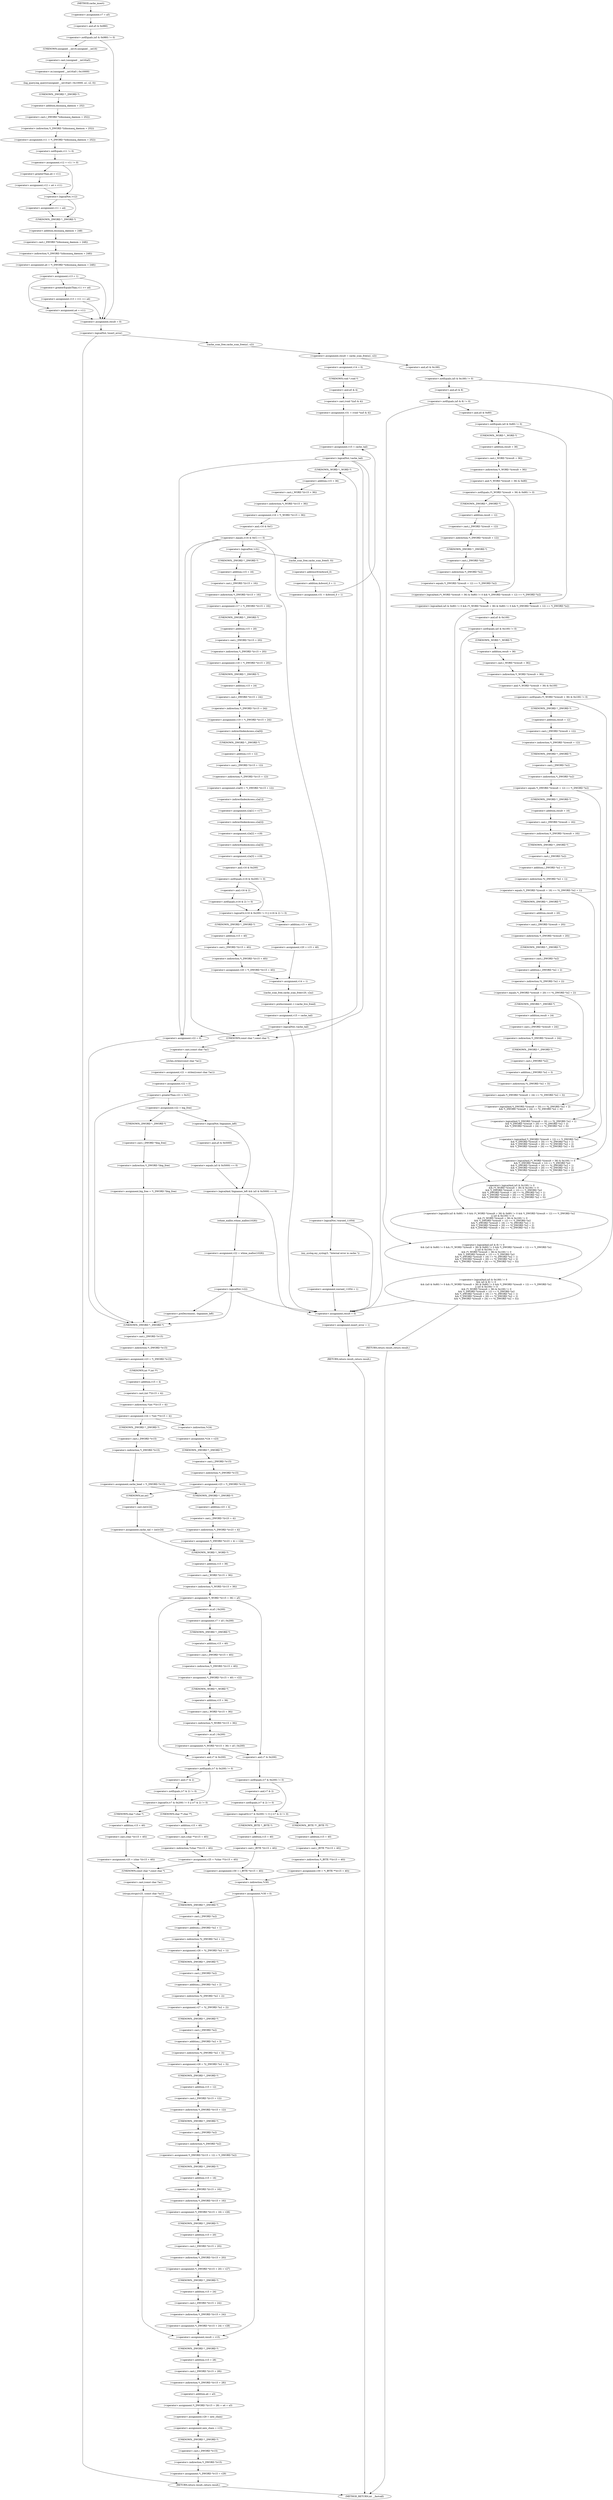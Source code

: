 digraph cache_insert {  
"1000156" [label = "(<operator>.assignment,v7 = a5)" ]
"1000160" [label = "(<operator>.notEquals,(a5 & 0x980) != 0)" ]
"1000161" [label = "(<operator>.and,a5 & 0x980)" ]
"1000166" [label = "(log_query,log_query((unsigned __int16)a5 | 0x10000, a1, s2, 0))" ]
"1000167" [label = "(<operator>.or,(unsigned __int16)a5 | 0x10000)" ]
"1000168" [label = "(<operator>.cast,(unsigned __int16)a5)" ]
"1000169" [label = "(UNKNOWN,unsigned __int16,unsigned __int16)" ]
"1000175" [label = "(<operator>.assignment,v11 = *(_DWORD *)(dnsmasq_daemon + 252))" ]
"1000177" [label = "(<operator>.indirection,*(_DWORD *)(dnsmasq_daemon + 252))" ]
"1000178" [label = "(<operator>.cast,(_DWORD *)(dnsmasq_daemon + 252))" ]
"1000179" [label = "(UNKNOWN,_DWORD *,_DWORD *)" ]
"1000180" [label = "(<operator>.addition,dnsmasq_daemon + 252)" ]
"1000183" [label = "(<operator>.assignment,v12 = v11 != 0)" ]
"1000185" [label = "(<operator>.notEquals,v11 != 0)" ]
"1000190" [label = "(<operator>.assignment,v12 = a4 > v11)" ]
"1000192" [label = "(<operator>.greaterThan,a4 > v11)" ]
"1000196" [label = "(<operator>.logicalNot,!v12)" ]
"1000198" [label = "(<operator>.assignment,v11 = a4)" ]
"1000201" [label = "(<operator>.assignment,a4 = *(_DWORD *)(dnsmasq_daemon + 248))" ]
"1000203" [label = "(<operator>.indirection,*(_DWORD *)(dnsmasq_daemon + 248))" ]
"1000204" [label = "(<operator>.cast,(_DWORD *)(dnsmasq_daemon + 248))" ]
"1000205" [label = "(UNKNOWN,_DWORD *,_DWORD *)" ]
"1000206" [label = "(<operator>.addition,dnsmasq_daemon + 248)" ]
"1000209" [label = "(<operator>.assignment,v13 = 1)" ]
"1000214" [label = "(<operator>.assignment,v13 = v11 >= a4)" ]
"1000216" [label = "(<operator>.greaterEqualsThan,v11 >= a4)" ]
"1000221" [label = "(<operator>.assignment,a4 = v11)" ]
"1000224" [label = "(<operator>.assignment,result = 0)" ]
"1000228" [label = "(<operator>.logicalNot,!insert_error)" ]
"1000231" [label = "(<operator>.assignment,result = cache_scan_free(a1, s2))" ]
"1000233" [label = "(cache_scan_free,cache_scan_free(a1, s2))" ]
"1000240" [label = "(<operator>.logicalAnd,(a5 & 0x180) != 0\n        && (a5 & 8) != 0\n        && ((a5 & 0x80) != 0 && (*(_WORD *)(result + 36) & 0x80) != 0 && *(_DWORD *)(result + 12) == *(_DWORD *)s2\n         || (a5 & 0x100) != 0\n         && (*(_WORD *)(result + 36) & 0x100) != 0\n         && *(_DWORD *)(result + 12) == *(_DWORD *)s2\n         && *(_DWORD *)(result + 16) == *((_DWORD *)s2 + 1)\n         && *(_DWORD *)(result + 20) == *((_DWORD *)s2 + 2)\n         && *(_DWORD *)(result + 24) == *((_DWORD *)s2 + 3)))" ]
"1000241" [label = "(<operator>.notEquals,(a5 & 0x180) != 0)" ]
"1000242" [label = "(<operator>.and,a5 & 0x180)" ]
"1000246" [label = "(<operator>.logicalAnd,(a5 & 8) != 0\n        && ((a5 & 0x80) != 0 && (*(_WORD *)(result + 36) & 0x80) != 0 && *(_DWORD *)(result + 12) == *(_DWORD *)s2\n         || (a5 & 0x100) != 0\n         && (*(_WORD *)(result + 36) & 0x100) != 0\n         && *(_DWORD *)(result + 12) == *(_DWORD *)s2\n         && *(_DWORD *)(result + 16) == *((_DWORD *)s2 + 1)\n         && *(_DWORD *)(result + 20) == *((_DWORD *)s2 + 2)\n         && *(_DWORD *)(result + 24) == *((_DWORD *)s2 + 3)))" ]
"1000247" [label = "(<operator>.notEquals,(a5 & 8) != 0)" ]
"1000248" [label = "(<operator>.and,a5 & 8)" ]
"1000252" [label = "(<operator>.logicalOr,(a5 & 0x80) != 0 && (*(_WORD *)(result + 36) & 0x80) != 0 && *(_DWORD *)(result + 12) == *(_DWORD *)s2\n         || (a5 & 0x100) != 0\n         && (*(_WORD *)(result + 36) & 0x100) != 0\n         && *(_DWORD *)(result + 12) == *(_DWORD *)s2\n         && *(_DWORD *)(result + 16) == *((_DWORD *)s2 + 1)\n         && *(_DWORD *)(result + 20) == *((_DWORD *)s2 + 2)\n         && *(_DWORD *)(result + 24) == *((_DWORD *)s2 + 3))" ]
"1000253" [label = "(<operator>.logicalAnd,(a5 & 0x80) != 0 && (*(_WORD *)(result + 36) & 0x80) != 0 && *(_DWORD *)(result + 12) == *(_DWORD *)s2)" ]
"1000254" [label = "(<operator>.notEquals,(a5 & 0x80) != 0)" ]
"1000255" [label = "(<operator>.and,a5 & 0x80)" ]
"1000259" [label = "(<operator>.logicalAnd,(*(_WORD *)(result + 36) & 0x80) != 0 && *(_DWORD *)(result + 12) == *(_DWORD *)s2)" ]
"1000260" [label = "(<operator>.notEquals,(*(_WORD *)(result + 36) & 0x80) != 0)" ]
"1000261" [label = "(<operator>.and,*(_WORD *)(result + 36) & 0x80)" ]
"1000262" [label = "(<operator>.indirection,*(_WORD *)(result + 36))" ]
"1000263" [label = "(<operator>.cast,(_WORD *)(result + 36))" ]
"1000264" [label = "(UNKNOWN,_WORD *,_WORD *)" ]
"1000265" [label = "(<operator>.addition,result + 36)" ]
"1000270" [label = "(<operator>.equals,*(_DWORD *)(result + 12) == *(_DWORD *)s2)" ]
"1000271" [label = "(<operator>.indirection,*(_DWORD *)(result + 12))" ]
"1000272" [label = "(<operator>.cast,(_DWORD *)(result + 12))" ]
"1000273" [label = "(UNKNOWN,_DWORD *,_DWORD *)" ]
"1000274" [label = "(<operator>.addition,result + 12)" ]
"1000277" [label = "(<operator>.indirection,*(_DWORD *)s2)" ]
"1000278" [label = "(<operator>.cast,(_DWORD *)s2)" ]
"1000279" [label = "(UNKNOWN,_DWORD *,_DWORD *)" ]
"1000281" [label = "(<operator>.logicalAnd,(a5 & 0x100) != 0\n         && (*(_WORD *)(result + 36) & 0x100) != 0\n         && *(_DWORD *)(result + 12) == *(_DWORD *)s2\n         && *(_DWORD *)(result + 16) == *((_DWORD *)s2 + 1)\n         && *(_DWORD *)(result + 20) == *((_DWORD *)s2 + 2)\n         && *(_DWORD *)(result + 24) == *((_DWORD *)s2 + 3))" ]
"1000282" [label = "(<operator>.notEquals,(a5 & 0x100) != 0)" ]
"1000283" [label = "(<operator>.and,a5 & 0x100)" ]
"1000287" [label = "(<operator>.logicalAnd,(*(_WORD *)(result + 36) & 0x100) != 0\n         && *(_DWORD *)(result + 12) == *(_DWORD *)s2\n         && *(_DWORD *)(result + 16) == *((_DWORD *)s2 + 1)\n         && *(_DWORD *)(result + 20) == *((_DWORD *)s2 + 2)\n         && *(_DWORD *)(result + 24) == *((_DWORD *)s2 + 3))" ]
"1000288" [label = "(<operator>.notEquals,(*(_WORD *)(result + 36) & 0x100) != 0)" ]
"1000289" [label = "(<operator>.and,*(_WORD *)(result + 36) & 0x100)" ]
"1000290" [label = "(<operator>.indirection,*(_WORD *)(result + 36))" ]
"1000291" [label = "(<operator>.cast,(_WORD *)(result + 36))" ]
"1000292" [label = "(UNKNOWN,_WORD *,_WORD *)" ]
"1000293" [label = "(<operator>.addition,result + 36)" ]
"1000298" [label = "(<operator>.logicalAnd,*(_DWORD *)(result + 12) == *(_DWORD *)s2\n         && *(_DWORD *)(result + 16) == *((_DWORD *)s2 + 1)\n         && *(_DWORD *)(result + 20) == *((_DWORD *)s2 + 2)\n         && *(_DWORD *)(result + 24) == *((_DWORD *)s2 + 3))" ]
"1000299" [label = "(<operator>.equals,*(_DWORD *)(result + 12) == *(_DWORD *)s2)" ]
"1000300" [label = "(<operator>.indirection,*(_DWORD *)(result + 12))" ]
"1000301" [label = "(<operator>.cast,(_DWORD *)(result + 12))" ]
"1000302" [label = "(UNKNOWN,_DWORD *,_DWORD *)" ]
"1000303" [label = "(<operator>.addition,result + 12)" ]
"1000306" [label = "(<operator>.indirection,*(_DWORD *)s2)" ]
"1000307" [label = "(<operator>.cast,(_DWORD *)s2)" ]
"1000308" [label = "(UNKNOWN,_DWORD *,_DWORD *)" ]
"1000310" [label = "(<operator>.logicalAnd,*(_DWORD *)(result + 16) == *((_DWORD *)s2 + 1)\n         && *(_DWORD *)(result + 20) == *((_DWORD *)s2 + 2)\n         && *(_DWORD *)(result + 24) == *((_DWORD *)s2 + 3))" ]
"1000311" [label = "(<operator>.equals,*(_DWORD *)(result + 16) == *((_DWORD *)s2 + 1))" ]
"1000312" [label = "(<operator>.indirection,*(_DWORD *)(result + 16))" ]
"1000313" [label = "(<operator>.cast,(_DWORD *)(result + 16))" ]
"1000314" [label = "(UNKNOWN,_DWORD *,_DWORD *)" ]
"1000315" [label = "(<operator>.addition,result + 16)" ]
"1000318" [label = "(<operator>.indirection,*((_DWORD *)s2 + 1))" ]
"1000319" [label = "(<operator>.addition,(_DWORD *)s2 + 1)" ]
"1000320" [label = "(<operator>.cast,(_DWORD *)s2)" ]
"1000321" [label = "(UNKNOWN,_DWORD *,_DWORD *)" ]
"1000324" [label = "(<operator>.logicalAnd,*(_DWORD *)(result + 20) == *((_DWORD *)s2 + 2)\n         && *(_DWORD *)(result + 24) == *((_DWORD *)s2 + 3))" ]
"1000325" [label = "(<operator>.equals,*(_DWORD *)(result + 20) == *((_DWORD *)s2 + 2))" ]
"1000326" [label = "(<operator>.indirection,*(_DWORD *)(result + 20))" ]
"1000327" [label = "(<operator>.cast,(_DWORD *)(result + 20))" ]
"1000328" [label = "(UNKNOWN,_DWORD *,_DWORD *)" ]
"1000329" [label = "(<operator>.addition,result + 20)" ]
"1000332" [label = "(<operator>.indirection,*((_DWORD *)s2 + 2))" ]
"1000333" [label = "(<operator>.addition,(_DWORD *)s2 + 2)" ]
"1000334" [label = "(<operator>.cast,(_DWORD *)s2)" ]
"1000335" [label = "(UNKNOWN,_DWORD *,_DWORD *)" ]
"1000338" [label = "(<operator>.equals,*(_DWORD *)(result + 24) == *((_DWORD *)s2 + 3))" ]
"1000339" [label = "(<operator>.indirection,*(_DWORD *)(result + 24))" ]
"1000340" [label = "(<operator>.cast,(_DWORD *)(result + 24))" ]
"1000341" [label = "(UNKNOWN,_DWORD *,_DWORD *)" ]
"1000342" [label = "(<operator>.addition,result + 24)" ]
"1000345" [label = "(<operator>.indirection,*((_DWORD *)s2 + 3))" ]
"1000346" [label = "(<operator>.addition,(_DWORD *)s2 + 3)" ]
"1000347" [label = "(<operator>.cast,(_DWORD *)s2)" ]
"1000348" [label = "(UNKNOWN,_DWORD *,_DWORD *)" ]
"1000352" [label = "(RETURN,return result;,return result;)" ]
"1000355" [label = "(<operator>.assignment,result = 0)" ]
"1000358" [label = "(<operator>.assignment,insert_error = 1)" ]
"1000361" [label = "(RETURN,return result;,return result;)" ]
"1000363" [label = "(<operator>.assignment,v14 = 0)" ]
"1000366" [label = "(<operator>.assignment,v31 = (void *)(a5 & 4))" ]
"1000368" [label = "(<operator>.cast,(void *)(a5 & 4))" ]
"1000369" [label = "(UNKNOWN,void *,void *)" ]
"1000370" [label = "(<operator>.and,a5 & 4)" ]
"1000374" [label = "(<operator>.assignment,v15 = cache_tail)" ]
"1000378" [label = "(<operator>.logicalNot,!cache_tail)" ]
"1000384" [label = "(<operator>.assignment,v16 = *(_WORD *)(v15 + 36))" ]
"1000386" [label = "(<operator>.indirection,*(_WORD *)(v15 + 36))" ]
"1000387" [label = "(<operator>.cast,(_WORD *)(v15 + 36))" ]
"1000388" [label = "(UNKNOWN,_WORD *,_WORD *)" ]
"1000389" [label = "(<operator>.addition,v15 + 36)" ]
"1000393" [label = "(<operator>.equals,(v16 & 0xC) == 0)" ]
"1000394" [label = "(<operator>.and,v16 & 0xC)" ]
"1000403" [label = "(<operator>.logicalNot,!warned_11054)" ]
"1000406" [label = "(my_syslog,my_syslog(3, \"Internal error in cache.\"))" ]
"1000409" [label = "(<operator>.assignment,warned_11054 = 1)" ]
"1000414" [label = "(<operator>.logicalNot,!v31)" ]
"1000417" [label = "(cache_scan_free,cache_scan_free(0, 0))" ]
"1000420" [label = "(<operator>.assignment,v31 = &dword_0 + 1)" ]
"1000422" [label = "(<operator>.addition,&dword_0 + 1)" ]
"1000423" [label = "(<operator>.addressOf,&dword_0)" ]
"1000427" [label = "(<operator>.assignment,v17 = *(_DWORD *)(v15 + 16))" ]
"1000429" [label = "(<operator>.indirection,*(_DWORD *)(v15 + 16))" ]
"1000430" [label = "(<operator>.cast,(_DWORD *)(v15 + 16))" ]
"1000431" [label = "(UNKNOWN,_DWORD *,_DWORD *)" ]
"1000432" [label = "(<operator>.addition,v15 + 16)" ]
"1000435" [label = "(<operator>.assignment,v18 = *(_DWORD *)(v15 + 20))" ]
"1000437" [label = "(<operator>.indirection,*(_DWORD *)(v15 + 20))" ]
"1000438" [label = "(<operator>.cast,(_DWORD *)(v15 + 20))" ]
"1000439" [label = "(UNKNOWN,_DWORD *,_DWORD *)" ]
"1000440" [label = "(<operator>.addition,v15 + 20)" ]
"1000443" [label = "(<operator>.assignment,v19 = *(_DWORD *)(v15 + 24))" ]
"1000445" [label = "(<operator>.indirection,*(_DWORD *)(v15 + 24))" ]
"1000446" [label = "(<operator>.cast,(_DWORD *)(v15 + 24))" ]
"1000447" [label = "(UNKNOWN,_DWORD *,_DWORD *)" ]
"1000448" [label = "(<operator>.addition,v15 + 24)" ]
"1000451" [label = "(<operator>.assignment,s2a[0] = *(_DWORD *)(v15 + 12))" ]
"1000452" [label = "(<operator>.indirectIndexAccess,s2a[0])" ]
"1000455" [label = "(<operator>.indirection,*(_DWORD *)(v15 + 12))" ]
"1000456" [label = "(<operator>.cast,(_DWORD *)(v15 + 12))" ]
"1000457" [label = "(UNKNOWN,_DWORD *,_DWORD *)" ]
"1000458" [label = "(<operator>.addition,v15 + 12)" ]
"1000461" [label = "(<operator>.assignment,s2a[1] = v17)" ]
"1000462" [label = "(<operator>.indirectIndexAccess,s2a[1])" ]
"1000466" [label = "(<operator>.assignment,s2a[2] = v18)" ]
"1000467" [label = "(<operator>.indirectIndexAccess,s2a[2])" ]
"1000471" [label = "(<operator>.assignment,s2a[3] = v19)" ]
"1000472" [label = "(<operator>.indirectIndexAccess,s2a[3])" ]
"1000477" [label = "(<operator>.logicalOr,(v16 & 0x200) != 0 || (v16 & 2) != 0)" ]
"1000478" [label = "(<operator>.notEquals,(v16 & 0x200) != 0)" ]
"1000479" [label = "(<operator>.and,v16 & 0x200)" ]
"1000483" [label = "(<operator>.notEquals,(v16 & 2) != 0)" ]
"1000484" [label = "(<operator>.and,v16 & 2)" ]
"1000488" [label = "(<operator>.assignment,v20 = *(_DWORD *)(v15 + 40))" ]
"1000490" [label = "(<operator>.indirection,*(_DWORD *)(v15 + 40))" ]
"1000491" [label = "(<operator>.cast,(_DWORD *)(v15 + 40))" ]
"1000492" [label = "(UNKNOWN,_DWORD *,_DWORD *)" ]
"1000493" [label = "(<operator>.addition,v15 + 40)" ]
"1000497" [label = "(<operator>.assignment,v20 = v15 + 40)" ]
"1000499" [label = "(<operator>.addition,v15 + 40)" ]
"1000502" [label = "(<operator>.assignment,v14 = 1)" ]
"1000505" [label = "(cache_scan_free,cache_scan_free(v20, s2a))" ]
"1000508" [label = "(<operator>.preIncrement,++cache_live_freed)" ]
"1000510" [label = "(<operator>.assignment,v15 = cache_tail)" ]
"1000514" [label = "(<operator>.logicalNot,!cache_tail)" ]
"1000520" [label = "(<operator>.assignment,v21 = strlen((const char *)a1))" ]
"1000522" [label = "(strlen,strlen((const char *)a1))" ]
"1000523" [label = "(<operator>.cast,(const char *)a1)" ]
"1000524" [label = "(UNKNOWN,const char *,const char *)" ]
"1000526" [label = "(<operator>.assignment,v22 = 0)" ]
"1000530" [label = "(<operator>.greaterThan,v21 > 0x31)" ]
"1000534" [label = "(<operator>.assignment,v22 = big_free)" ]
"1000540" [label = "(<operator>.assignment,big_free = *(_DWORD *)big_free)" ]
"1000542" [label = "(<operator>.indirection,*(_DWORD *)big_free)" ]
"1000543" [label = "(<operator>.cast,(_DWORD *)big_free)" ]
"1000544" [label = "(UNKNOWN,_DWORD *,_DWORD *)" ]
"1000549" [label = "(<operator>.logicalAnd,!bignames_left && (a5 & 0x5000) == 0)" ]
"1000550" [label = "(<operator>.logicalNot,!bignames_left)" ]
"1000552" [label = "(<operator>.equals,(a5 & 0x5000) == 0)" ]
"1000553" [label = "(<operator>.and,a5 & 0x5000)" ]
"1000558" [label = "(<operator>.assignment,v22 = whine_malloc(1028))" ]
"1000560" [label = "(whine_malloc,whine_malloc(1028))" ]
"1000563" [label = "(<operator>.logicalNot,!v22)" ]
"1000568" [label = "(<operator>.preDecrement,--bignames_left)" ]
"1000572" [label = "(<operator>.assignment,v22 = 0)" ]
"1000575" [label = "(<operator>.assignment,v23 = *(_DWORD *)v15)" ]
"1000577" [label = "(<operator>.indirection,*(_DWORD *)v15)" ]
"1000578" [label = "(<operator>.cast,(_DWORD *)v15)" ]
"1000579" [label = "(UNKNOWN,_DWORD *,_DWORD *)" ]
"1000581" [label = "(<operator>.assignment,v24 = *(int **)(v15 + 4))" ]
"1000583" [label = "(<operator>.indirection,*(int **)(v15 + 4))" ]
"1000584" [label = "(<operator>.cast,(int **)(v15 + 4))" ]
"1000585" [label = "(UNKNOWN,int **,int **)" ]
"1000586" [label = "(<operator>.addition,v15 + 4)" ]
"1000592" [label = "(<operator>.assignment,*v24 = v23)" ]
"1000593" [label = "(<operator>.indirection,*v24)" ]
"1000596" [label = "(<operator>.assignment,v23 = *(_DWORD *)v15)" ]
"1000598" [label = "(<operator>.indirection,*(_DWORD *)v15)" ]
"1000599" [label = "(<operator>.cast,(_DWORD *)v15)" ]
"1000600" [label = "(UNKNOWN,_DWORD *,_DWORD *)" ]
"1000604" [label = "(<operator>.assignment,cache_head = *(_DWORD *)v15)" ]
"1000606" [label = "(<operator>.indirection,*(_DWORD *)v15)" ]
"1000607" [label = "(<operator>.cast,(_DWORD *)v15)" ]
"1000608" [label = "(UNKNOWN,_DWORD *,_DWORD *)" ]
"1000612" [label = "(<operator>.assignment,*(_DWORD *)(v23 + 4) = v24)" ]
"1000613" [label = "(<operator>.indirection,*(_DWORD *)(v23 + 4))" ]
"1000614" [label = "(<operator>.cast,(_DWORD *)(v23 + 4))" ]
"1000615" [label = "(UNKNOWN,_DWORD *,_DWORD *)" ]
"1000616" [label = "(<operator>.addition,v23 + 4)" ]
"1000621" [label = "(<operator>.assignment,cache_tail = (int)v24)" ]
"1000623" [label = "(<operator>.cast,(int)v24)" ]
"1000624" [label = "(UNKNOWN,int,int)" ]
"1000626" [label = "(<operator>.assignment,*(_WORD *)(v15 + 36) = a5)" ]
"1000627" [label = "(<operator>.indirection,*(_WORD *)(v15 + 36))" ]
"1000628" [label = "(<operator>.cast,(_WORD *)(v15 + 36))" ]
"1000629" [label = "(UNKNOWN,_WORD *,_WORD *)" ]
"1000630" [label = "(<operator>.addition,v15 + 36)" ]
"1000637" [label = "(<operator>.assignment,v7 = a5 | 0x200)" ]
"1000639" [label = "(<operator>.or,a5 | 0x200)" ]
"1000642" [label = "(<operator>.assignment,*(_DWORD *)(v15 + 40) = v22)" ]
"1000643" [label = "(<operator>.indirection,*(_DWORD *)(v15 + 40))" ]
"1000644" [label = "(<operator>.cast,(_DWORD *)(v15 + 40))" ]
"1000645" [label = "(UNKNOWN,_DWORD *,_DWORD *)" ]
"1000646" [label = "(<operator>.addition,v15 + 40)" ]
"1000650" [label = "(<operator>.assignment,*(_WORD *)(v15 + 36) = a5 | 0x200)" ]
"1000651" [label = "(<operator>.indirection,*(_WORD *)(v15 + 36))" ]
"1000652" [label = "(<operator>.cast,(_WORD *)(v15 + 36))" ]
"1000653" [label = "(UNKNOWN,_WORD *,_WORD *)" ]
"1000654" [label = "(<operator>.addition,v15 + 36)" ]
"1000657" [label = "(<operator>.or,a5 | 0x200)" ]
"1000664" [label = "(<operator>.logicalOr,(v7 & 0x200) != 0 || (v7 & 2) != 0)" ]
"1000665" [label = "(<operator>.notEquals,(v7 & 0x200) != 0)" ]
"1000666" [label = "(<operator>.and,v7 & 0x200)" ]
"1000670" [label = "(<operator>.notEquals,(v7 & 2) != 0)" ]
"1000671" [label = "(<operator>.and,v7 & 2)" ]
"1000675" [label = "(<operator>.assignment,v25 = *(char **)(v15 + 40))" ]
"1000677" [label = "(<operator>.indirection,*(char **)(v15 + 40))" ]
"1000678" [label = "(<operator>.cast,(char **)(v15 + 40))" ]
"1000679" [label = "(UNKNOWN,char **,char **)" ]
"1000680" [label = "(<operator>.addition,v15 + 40)" ]
"1000684" [label = "(<operator>.assignment,v25 = (char *)(v15 + 40))" ]
"1000686" [label = "(<operator>.cast,(char *)(v15 + 40))" ]
"1000687" [label = "(UNKNOWN,char *,char *)" ]
"1000688" [label = "(<operator>.addition,v15 + 40)" ]
"1000691" [label = "(strcpy,strcpy(v25, (const char *)a1))" ]
"1000693" [label = "(<operator>.cast,(const char *)a1)" ]
"1000694" [label = "(UNKNOWN,const char *,const char *)" ]
"1000699" [label = "(<operator>.logicalOr,(v7 & 0x200) != 0 || (v7 & 2) != 0)" ]
"1000700" [label = "(<operator>.notEquals,(v7 & 0x200) != 0)" ]
"1000701" [label = "(<operator>.and,v7 & 0x200)" ]
"1000705" [label = "(<operator>.notEquals,(v7 & 2) != 0)" ]
"1000706" [label = "(<operator>.and,v7 & 2)" ]
"1000710" [label = "(<operator>.assignment,v30 = *(_BYTE **)(v15 + 40))" ]
"1000712" [label = "(<operator>.indirection,*(_BYTE **)(v15 + 40))" ]
"1000713" [label = "(<operator>.cast,(_BYTE **)(v15 + 40))" ]
"1000714" [label = "(UNKNOWN,_BYTE **,_BYTE **)" ]
"1000715" [label = "(<operator>.addition,v15 + 40)" ]
"1000719" [label = "(<operator>.assignment,v30 = (_BYTE *)(v15 + 40))" ]
"1000721" [label = "(<operator>.cast,(_BYTE *)(v15 + 40))" ]
"1000722" [label = "(UNKNOWN,_BYTE *,_BYTE *)" ]
"1000723" [label = "(<operator>.addition,v15 + 40)" ]
"1000726" [label = "(<operator>.assignment,*v30 = 0)" ]
"1000727" [label = "(<operator>.indirection,*v30)" ]
"1000733" [label = "(<operator>.assignment,v26 = *((_DWORD *)s2 + 1))" ]
"1000735" [label = "(<operator>.indirection,*((_DWORD *)s2 + 1))" ]
"1000736" [label = "(<operator>.addition,(_DWORD *)s2 + 1)" ]
"1000737" [label = "(<operator>.cast,(_DWORD *)s2)" ]
"1000738" [label = "(UNKNOWN,_DWORD *,_DWORD *)" ]
"1000741" [label = "(<operator>.assignment,v27 = *((_DWORD *)s2 + 2))" ]
"1000743" [label = "(<operator>.indirection,*((_DWORD *)s2 + 2))" ]
"1000744" [label = "(<operator>.addition,(_DWORD *)s2 + 2)" ]
"1000745" [label = "(<operator>.cast,(_DWORD *)s2)" ]
"1000746" [label = "(UNKNOWN,_DWORD *,_DWORD *)" ]
"1000749" [label = "(<operator>.assignment,v28 = *((_DWORD *)s2 + 3))" ]
"1000751" [label = "(<operator>.indirection,*((_DWORD *)s2 + 3))" ]
"1000752" [label = "(<operator>.addition,(_DWORD *)s2 + 3)" ]
"1000753" [label = "(<operator>.cast,(_DWORD *)s2)" ]
"1000754" [label = "(UNKNOWN,_DWORD *,_DWORD *)" ]
"1000757" [label = "(<operator>.assignment,*(_DWORD *)(v15 + 12) = *(_DWORD *)s2)" ]
"1000758" [label = "(<operator>.indirection,*(_DWORD *)(v15 + 12))" ]
"1000759" [label = "(<operator>.cast,(_DWORD *)(v15 + 12))" ]
"1000760" [label = "(UNKNOWN,_DWORD *,_DWORD *)" ]
"1000761" [label = "(<operator>.addition,v15 + 12)" ]
"1000764" [label = "(<operator>.indirection,*(_DWORD *)s2)" ]
"1000765" [label = "(<operator>.cast,(_DWORD *)s2)" ]
"1000766" [label = "(UNKNOWN,_DWORD *,_DWORD *)" ]
"1000768" [label = "(<operator>.assignment,*(_DWORD *)(v15 + 16) = v26)" ]
"1000769" [label = "(<operator>.indirection,*(_DWORD *)(v15 + 16))" ]
"1000770" [label = "(<operator>.cast,(_DWORD *)(v15 + 16))" ]
"1000771" [label = "(UNKNOWN,_DWORD *,_DWORD *)" ]
"1000772" [label = "(<operator>.addition,v15 + 16)" ]
"1000776" [label = "(<operator>.assignment,*(_DWORD *)(v15 + 20) = v27)" ]
"1000777" [label = "(<operator>.indirection,*(_DWORD *)(v15 + 20))" ]
"1000778" [label = "(<operator>.cast,(_DWORD *)(v15 + 20))" ]
"1000779" [label = "(UNKNOWN,_DWORD *,_DWORD *)" ]
"1000780" [label = "(<operator>.addition,v15 + 20)" ]
"1000784" [label = "(<operator>.assignment,*(_DWORD *)(v15 + 24) = v28)" ]
"1000785" [label = "(<operator>.indirection,*(_DWORD *)(v15 + 24))" ]
"1000786" [label = "(<operator>.cast,(_DWORD *)(v15 + 24))" ]
"1000787" [label = "(UNKNOWN,_DWORD *,_DWORD *)" ]
"1000788" [label = "(<operator>.addition,v15 + 24)" ]
"1000792" [label = "(<operator>.assignment,result = v15)" ]
"1000795" [label = "(<operator>.assignment,*(_DWORD *)(v15 + 28) = a4 + a3)" ]
"1000796" [label = "(<operator>.indirection,*(_DWORD *)(v15 + 28))" ]
"1000797" [label = "(<operator>.cast,(_DWORD *)(v15 + 28))" ]
"1000798" [label = "(UNKNOWN,_DWORD *,_DWORD *)" ]
"1000799" [label = "(<operator>.addition,v15 + 28)" ]
"1000802" [label = "(<operator>.addition,a4 + a3)" ]
"1000805" [label = "(<operator>.assignment,v29 = new_chain)" ]
"1000808" [label = "(<operator>.assignment,new_chain = v15)" ]
"1000811" [label = "(<operator>.assignment,*(_DWORD *)v15 = v29)" ]
"1000812" [label = "(<operator>.indirection,*(_DWORD *)v15)" ]
"1000813" [label = "(<operator>.cast,(_DWORD *)v15)" ]
"1000814" [label = "(UNKNOWN,_DWORD *,_DWORD *)" ]
"1000817" [label = "(RETURN,return result;,return result;)" ]
"1000125" [label = "(METHOD,cache_insert)" ]
"1000819" [label = "(METHOD_RETURN,int __fastcall)" ]
  "1000156" -> "1000161" 
  "1000160" -> "1000169" 
  "1000160" -> "1000224" 
  "1000161" -> "1000160" 
  "1000166" -> "1000179" 
  "1000167" -> "1000166" 
  "1000168" -> "1000167" 
  "1000169" -> "1000168" 
  "1000175" -> "1000185" 
  "1000177" -> "1000175" 
  "1000178" -> "1000177" 
  "1000179" -> "1000180" 
  "1000180" -> "1000178" 
  "1000183" -> "1000192" 
  "1000183" -> "1000196" 
  "1000185" -> "1000183" 
  "1000190" -> "1000196" 
  "1000192" -> "1000190" 
  "1000196" -> "1000198" 
  "1000196" -> "1000205" 
  "1000198" -> "1000205" 
  "1000201" -> "1000209" 
  "1000203" -> "1000201" 
  "1000204" -> "1000203" 
  "1000205" -> "1000206" 
  "1000206" -> "1000204" 
  "1000209" -> "1000216" 
  "1000209" -> "1000221" 
  "1000209" -> "1000224" 
  "1000214" -> "1000221" 
  "1000214" -> "1000224" 
  "1000216" -> "1000214" 
  "1000221" -> "1000224" 
  "1000224" -> "1000228" 
  "1000228" -> "1000233" 
  "1000228" -> "1000817" 
  "1000231" -> "1000242" 
  "1000231" -> "1000363" 
  "1000233" -> "1000231" 
  "1000240" -> "1000352" 
  "1000240" -> "1000355" 
  "1000241" -> "1000240" 
  "1000241" -> "1000248" 
  "1000242" -> "1000241" 
  "1000246" -> "1000240" 
  "1000247" -> "1000246" 
  "1000247" -> "1000255" 
  "1000248" -> "1000247" 
  "1000252" -> "1000246" 
  "1000253" -> "1000252" 
  "1000253" -> "1000283" 
  "1000254" -> "1000264" 
  "1000254" -> "1000253" 
  "1000255" -> "1000254" 
  "1000259" -> "1000253" 
  "1000260" -> "1000273" 
  "1000260" -> "1000259" 
  "1000261" -> "1000260" 
  "1000262" -> "1000261" 
  "1000263" -> "1000262" 
  "1000264" -> "1000265" 
  "1000265" -> "1000263" 
  "1000270" -> "1000259" 
  "1000271" -> "1000279" 
  "1000272" -> "1000271" 
  "1000273" -> "1000274" 
  "1000274" -> "1000272" 
  "1000277" -> "1000270" 
  "1000278" -> "1000277" 
  "1000279" -> "1000278" 
  "1000281" -> "1000252" 
  "1000282" -> "1000292" 
  "1000282" -> "1000281" 
  "1000283" -> "1000282" 
  "1000287" -> "1000281" 
  "1000288" -> "1000302" 
  "1000288" -> "1000287" 
  "1000289" -> "1000288" 
  "1000290" -> "1000289" 
  "1000291" -> "1000290" 
  "1000292" -> "1000293" 
  "1000293" -> "1000291" 
  "1000298" -> "1000287" 
  "1000299" -> "1000314" 
  "1000299" -> "1000298" 
  "1000300" -> "1000308" 
  "1000301" -> "1000300" 
  "1000302" -> "1000303" 
  "1000303" -> "1000301" 
  "1000306" -> "1000299" 
  "1000307" -> "1000306" 
  "1000308" -> "1000307" 
  "1000310" -> "1000298" 
  "1000311" -> "1000328" 
  "1000311" -> "1000310" 
  "1000312" -> "1000321" 
  "1000313" -> "1000312" 
  "1000314" -> "1000315" 
  "1000315" -> "1000313" 
  "1000318" -> "1000311" 
  "1000319" -> "1000318" 
  "1000320" -> "1000319" 
  "1000321" -> "1000320" 
  "1000324" -> "1000310" 
  "1000325" -> "1000341" 
  "1000325" -> "1000324" 
  "1000326" -> "1000335" 
  "1000327" -> "1000326" 
  "1000328" -> "1000329" 
  "1000329" -> "1000327" 
  "1000332" -> "1000325" 
  "1000333" -> "1000332" 
  "1000334" -> "1000333" 
  "1000335" -> "1000334" 
  "1000338" -> "1000324" 
  "1000339" -> "1000348" 
  "1000340" -> "1000339" 
  "1000341" -> "1000342" 
  "1000342" -> "1000340" 
  "1000345" -> "1000338" 
  "1000346" -> "1000345" 
  "1000347" -> "1000346" 
  "1000348" -> "1000347" 
  "1000352" -> "1000819" 
  "1000355" -> "1000358" 
  "1000358" -> "1000361" 
  "1000361" -> "1000819" 
  "1000363" -> "1000369" 
  "1000366" -> "1000374" 
  "1000368" -> "1000366" 
  "1000369" -> "1000370" 
  "1000370" -> "1000368" 
  "1000374" -> "1000378" 
  "1000378" -> "1000355" 
  "1000378" -> "1000388" 
  "1000378" -> "1000524" 
  "1000378" -> "1000572" 
  "1000384" -> "1000394" 
  "1000386" -> "1000384" 
  "1000387" -> "1000386" 
  "1000388" -> "1000389" 
  "1000389" -> "1000387" 
  "1000393" -> "1000524" 
  "1000393" -> "1000572" 
  "1000393" -> "1000403" 
  "1000393" -> "1000414" 
  "1000394" -> "1000393" 
  "1000403" -> "1000406" 
  "1000403" -> "1000355" 
  "1000406" -> "1000409" 
  "1000409" -> "1000355" 
  "1000414" -> "1000417" 
  "1000414" -> "1000431" 
  "1000417" -> "1000423" 
  "1000420" -> "1000374" 
  "1000422" -> "1000420" 
  "1000423" -> "1000422" 
  "1000427" -> "1000439" 
  "1000429" -> "1000427" 
  "1000430" -> "1000429" 
  "1000431" -> "1000432" 
  "1000432" -> "1000430" 
  "1000435" -> "1000447" 
  "1000437" -> "1000435" 
  "1000438" -> "1000437" 
  "1000439" -> "1000440" 
  "1000440" -> "1000438" 
  "1000443" -> "1000452" 
  "1000445" -> "1000443" 
  "1000446" -> "1000445" 
  "1000447" -> "1000448" 
  "1000448" -> "1000446" 
  "1000451" -> "1000462" 
  "1000452" -> "1000457" 
  "1000455" -> "1000451" 
  "1000456" -> "1000455" 
  "1000457" -> "1000458" 
  "1000458" -> "1000456" 
  "1000461" -> "1000467" 
  "1000462" -> "1000461" 
  "1000466" -> "1000472" 
  "1000467" -> "1000466" 
  "1000471" -> "1000479" 
  "1000472" -> "1000471" 
  "1000477" -> "1000492" 
  "1000477" -> "1000499" 
  "1000478" -> "1000477" 
  "1000478" -> "1000484" 
  "1000479" -> "1000478" 
  "1000483" -> "1000477" 
  "1000484" -> "1000483" 
  "1000488" -> "1000502" 
  "1000490" -> "1000488" 
  "1000491" -> "1000490" 
  "1000492" -> "1000493" 
  "1000493" -> "1000491" 
  "1000497" -> "1000502" 
  "1000499" -> "1000497" 
  "1000502" -> "1000505" 
  "1000505" -> "1000508" 
  "1000508" -> "1000510" 
  "1000510" -> "1000514" 
  "1000514" -> "1000388" 
  "1000514" -> "1000524" 
  "1000514" -> "1000572" 
  "1000514" -> "1000355" 
  "1000520" -> "1000526" 
  "1000522" -> "1000520" 
  "1000523" -> "1000522" 
  "1000524" -> "1000523" 
  "1000526" -> "1000530" 
  "1000530" -> "1000534" 
  "1000530" -> "1000579" 
  "1000534" -> "1000544" 
  "1000534" -> "1000550" 
  "1000540" -> "1000579" 
  "1000542" -> "1000540" 
  "1000543" -> "1000542" 
  "1000544" -> "1000543" 
  "1000549" -> "1000355" 
  "1000549" -> "1000560" 
  "1000550" -> "1000549" 
  "1000550" -> "1000553" 
  "1000552" -> "1000549" 
  "1000553" -> "1000552" 
  "1000558" -> "1000563" 
  "1000560" -> "1000558" 
  "1000563" -> "1000355" 
  "1000563" -> "1000568" 
  "1000563" -> "1000579" 
  "1000568" -> "1000579" 
  "1000572" -> "1000579" 
  "1000575" -> "1000585" 
  "1000577" -> "1000575" 
  "1000578" -> "1000577" 
  "1000579" -> "1000578" 
  "1000581" -> "1000593" 
  "1000581" -> "1000608" 
  "1000583" -> "1000581" 
  "1000584" -> "1000583" 
  "1000585" -> "1000586" 
  "1000586" -> "1000584" 
  "1000592" -> "1000600" 
  "1000593" -> "1000592" 
  "1000596" -> "1000615" 
  "1000596" -> "1000624" 
  "1000598" -> "1000596" 
  "1000599" -> "1000598" 
  "1000600" -> "1000599" 
  "1000604" -> "1000615" 
  "1000604" -> "1000624" 
  "1000606" -> "1000604" 
  "1000607" -> "1000606" 
  "1000608" -> "1000607" 
  "1000612" -> "1000629" 
  "1000613" -> "1000612" 
  "1000614" -> "1000613" 
  "1000615" -> "1000616" 
  "1000616" -> "1000614" 
  "1000621" -> "1000629" 
  "1000623" -> "1000621" 
  "1000624" -> "1000623" 
  "1000626" -> "1000639" 
  "1000626" -> "1000666" 
  "1000626" -> "1000701" 
  "1000627" -> "1000626" 
  "1000628" -> "1000627" 
  "1000629" -> "1000630" 
  "1000630" -> "1000628" 
  "1000637" -> "1000645" 
  "1000639" -> "1000637" 
  "1000642" -> "1000653" 
  "1000643" -> "1000642" 
  "1000644" -> "1000643" 
  "1000645" -> "1000646" 
  "1000646" -> "1000644" 
  "1000650" -> "1000666" 
  "1000650" -> "1000701" 
  "1000651" -> "1000657" 
  "1000652" -> "1000651" 
  "1000653" -> "1000654" 
  "1000654" -> "1000652" 
  "1000657" -> "1000650" 
  "1000664" -> "1000679" 
  "1000664" -> "1000687" 
  "1000665" -> "1000664" 
  "1000665" -> "1000671" 
  "1000666" -> "1000665" 
  "1000670" -> "1000664" 
  "1000671" -> "1000670" 
  "1000675" -> "1000694" 
  "1000677" -> "1000675" 
  "1000678" -> "1000677" 
  "1000679" -> "1000680" 
  "1000680" -> "1000678" 
  "1000684" -> "1000694" 
  "1000686" -> "1000684" 
  "1000687" -> "1000688" 
  "1000688" -> "1000686" 
  "1000691" -> "1000738" 
  "1000691" -> "1000792" 
  "1000693" -> "1000691" 
  "1000694" -> "1000693" 
  "1000699" -> "1000714" 
  "1000699" -> "1000722" 
  "1000700" -> "1000699" 
  "1000700" -> "1000706" 
  "1000701" -> "1000700" 
  "1000705" -> "1000699" 
  "1000706" -> "1000705" 
  "1000710" -> "1000727" 
  "1000712" -> "1000710" 
  "1000713" -> "1000712" 
  "1000714" -> "1000715" 
  "1000715" -> "1000713" 
  "1000719" -> "1000727" 
  "1000721" -> "1000719" 
  "1000722" -> "1000723" 
  "1000723" -> "1000721" 
  "1000726" -> "1000738" 
  "1000726" -> "1000792" 
  "1000727" -> "1000726" 
  "1000733" -> "1000746" 
  "1000735" -> "1000733" 
  "1000736" -> "1000735" 
  "1000737" -> "1000736" 
  "1000738" -> "1000737" 
  "1000741" -> "1000754" 
  "1000743" -> "1000741" 
  "1000744" -> "1000743" 
  "1000745" -> "1000744" 
  "1000746" -> "1000745" 
  "1000749" -> "1000760" 
  "1000751" -> "1000749" 
  "1000752" -> "1000751" 
  "1000753" -> "1000752" 
  "1000754" -> "1000753" 
  "1000757" -> "1000771" 
  "1000758" -> "1000766" 
  "1000759" -> "1000758" 
  "1000760" -> "1000761" 
  "1000761" -> "1000759" 
  "1000764" -> "1000757" 
  "1000765" -> "1000764" 
  "1000766" -> "1000765" 
  "1000768" -> "1000779" 
  "1000769" -> "1000768" 
  "1000770" -> "1000769" 
  "1000771" -> "1000772" 
  "1000772" -> "1000770" 
  "1000776" -> "1000787" 
  "1000777" -> "1000776" 
  "1000778" -> "1000777" 
  "1000779" -> "1000780" 
  "1000780" -> "1000778" 
  "1000784" -> "1000792" 
  "1000785" -> "1000784" 
  "1000786" -> "1000785" 
  "1000787" -> "1000788" 
  "1000788" -> "1000786" 
  "1000792" -> "1000798" 
  "1000795" -> "1000805" 
  "1000796" -> "1000802" 
  "1000797" -> "1000796" 
  "1000798" -> "1000799" 
  "1000799" -> "1000797" 
  "1000802" -> "1000795" 
  "1000805" -> "1000808" 
  "1000808" -> "1000814" 
  "1000811" -> "1000817" 
  "1000812" -> "1000811" 
  "1000813" -> "1000812" 
  "1000814" -> "1000813" 
  "1000817" -> "1000819" 
  "1000125" -> "1000156" 
}
